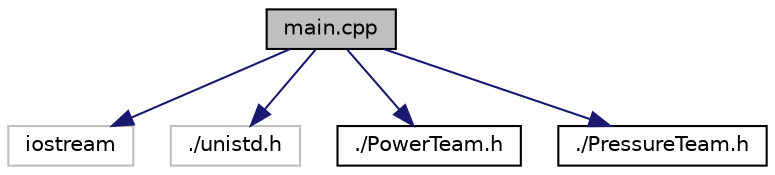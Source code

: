 digraph "main.cpp"
{
  edge [fontname="Helvetica",fontsize="10",labelfontname="Helvetica",labelfontsize="10"];
  node [fontname="Helvetica",fontsize="10",shape=record];
  Node1 [label="main.cpp",height=0.2,width=0.4,color="black", fillcolor="grey75", style="filled", fontcolor="black"];
  Node1 -> Node2 [color="midnightblue",fontsize="10",style="solid"];
  Node2 [label="iostream",height=0.2,width=0.4,color="grey75", fillcolor="white", style="filled"];
  Node1 -> Node3 [color="midnightblue",fontsize="10",style="solid"];
  Node3 [label="./unistd.h",height=0.2,width=0.4,color="grey75", fillcolor="white", style="filled"];
  Node1 -> Node4 [color="midnightblue",fontsize="10",style="solid"];
  Node4 [label="./PowerTeam.h",height=0.2,width=0.4,color="black", fillcolor="white", style="filled",URL="$PowerTeam_8h.html"];
  Node1 -> Node5 [color="midnightblue",fontsize="10",style="solid"];
  Node5 [label="./PressureTeam.h",height=0.2,width=0.4,color="black", fillcolor="white", style="filled",URL="$PressureTeam_8h.html"];
}
